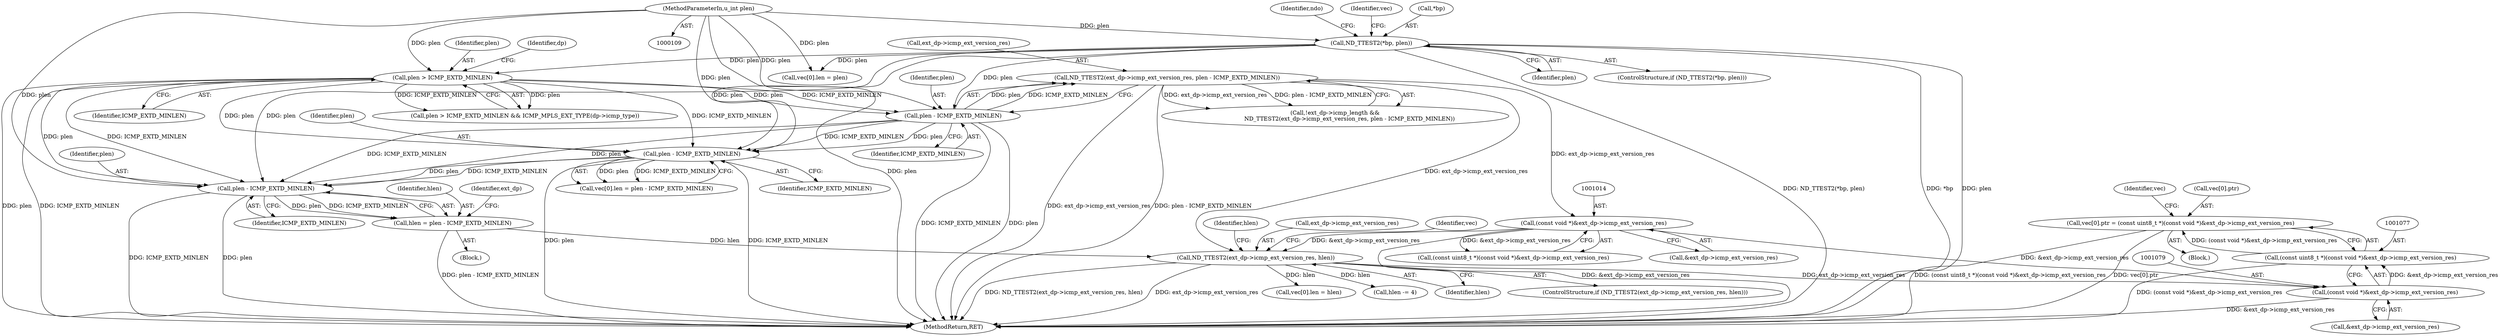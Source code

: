digraph "0_tcpdump_2b62d1dda41590db29368ec7ba5f4faf3464765a@array" {
"1001070" [label="(Call,vec[0].ptr = (const uint8_t *)(const void *)&ext_dp->icmp_ext_version_res)"];
"1001076" [label="(Call,(const uint8_t *)(const void *)&ext_dp->icmp_ext_version_res)"];
"1001078" [label="(Call,(const void *)&ext_dp->icmp_ext_version_res)"];
"1001013" [label="(Call,(const void *)&ext_dp->icmp_ext_version_res)"];
"1000997" [label="(Call,ND_TTEST2(ext_dp->icmp_ext_version_res, plen - ICMP_EXTD_MINLEN))"];
"1001001" [label="(Call,plen - ICMP_EXTD_MINLEN)"];
"1000880" [label="(Call,ND_TTEST2(*bp, plen))"];
"1000112" [label="(MethodParameterIn,u_int plen)"];
"1000980" [label="(Call,plen > ICMP_EXTD_MINLEN)"];
"1001064" [label="(Call,ND_TTEST2(ext_dp->icmp_ext_version_res, hlen))"];
"1001058" [label="(Call,hlen = plen - ICMP_EXTD_MINLEN)"];
"1001060" [label="(Call,plen - ICMP_EXTD_MINLEN)"];
"1001025" [label="(Call,plen - ICMP_EXTD_MINLEN)"];
"1001013" [label="(Call,(const void *)&ext_dp->icmp_ext_version_res)"];
"1000998" [label="(Call,ext_dp->icmp_ext_version_res)"];
"1001061" [label="(Identifier,plen)"];
"1001069" [label="(Block,)"];
"1001078" [label="(Call,(const void *)&ext_dp->icmp_ext_version_res)"];
"1001062" [label="(Identifier,ICMP_EXTD_MINLEN)"];
"1000981" [label="(Identifier,plen)"];
"1001084" [label="(Call,vec[0].len = hlen)"];
"1001109" [label="(Call,hlen -= 4)"];
"1001071" [label="(Call,vec[0].ptr)"];
"1001080" [label="(Call,&ext_dp->icmp_ext_version_res)"];
"1001073" [label="(Identifier,vec)"];
"1001026" [label="(Identifier,plen)"];
"1001110" [label="(Identifier,hlen)"];
"1000880" [label="(Call,ND_TTEST2(*bp, plen))"];
"1001066" [label="(Identifier,ext_dp)"];
"1001001" [label="(Call,plen - ICMP_EXTD_MINLEN)"];
"1000980" [label="(Call,plen > ICMP_EXTD_MINLEN)"];
"1000881" [label="(Call,*bp)"];
"1000987" [label="(Block,)"];
"1000883" [label="(Identifier,plen)"];
"1000997" [label="(Call,ND_TTEST2(ext_dp->icmp_ext_version_res, plen - ICMP_EXTD_MINLEN))"];
"1001065" [label="(Call,ext_dp->icmp_ext_version_res)"];
"1001015" [label="(Call,&ext_dp->icmp_ext_version_res)"];
"1001076" [label="(Call,(const uint8_t *)(const void *)&ext_dp->icmp_ext_version_res)"];
"1001087" [label="(Identifier,vec)"];
"1001068" [label="(Identifier,hlen)"];
"1001060" [label="(Call,plen - ICMP_EXTD_MINLEN)"];
"1000879" [label="(ControlStructure,if (ND_TTEST2(*bp, plen)))"];
"1000934" [label="(Identifier,ndo)"];
"1000985" [label="(Identifier,dp)"];
"1001002" [label="(Identifier,plen)"];
"1000112" [label="(MethodParameterIn,u_int plen)"];
"1001064" [label="(Call,ND_TTEST2(ext_dp->icmp_ext_version_res, hlen))"];
"1000896" [label="(Call,vec[0].len = plen)"];
"1000979" [label="(Call,plen > ICMP_EXTD_MINLEN && ICMP_MPLS_EXT_TYPE(dp->icmp_type))"];
"1001025" [label="(Call,plen - ICMP_EXTD_MINLEN)"];
"1001058" [label="(Call,hlen = plen - ICMP_EXTD_MINLEN)"];
"1001260" [label="(MethodReturn,RET)"];
"1000982" [label="(Identifier,ICMP_EXTD_MINLEN)"];
"1001059" [label="(Identifier,hlen)"];
"1001027" [label="(Identifier,ICMP_EXTD_MINLEN)"];
"1001019" [label="(Call,vec[0].len = plen - ICMP_EXTD_MINLEN)"];
"1001011" [label="(Call,(const uint8_t *)(const void *)&ext_dp->icmp_ext_version_res)"];
"1000992" [label="(Call,!ext_dp->icmp_length &&\n                ND_TTEST2(ext_dp->icmp_ext_version_res, plen - ICMP_EXTD_MINLEN))"];
"1001003" [label="(Identifier,ICMP_EXTD_MINLEN)"];
"1001070" [label="(Call,vec[0].ptr = (const uint8_t *)(const void *)&ext_dp->icmp_ext_version_res)"];
"1000888" [label="(Identifier,vec)"];
"1001063" [label="(ControlStructure,if (ND_TTEST2(ext_dp->icmp_ext_version_res, hlen)))"];
"1001070" -> "1001069"  [label="AST: "];
"1001070" -> "1001076"  [label="CFG: "];
"1001071" -> "1001070"  [label="AST: "];
"1001076" -> "1001070"  [label="AST: "];
"1001087" -> "1001070"  [label="CFG: "];
"1001070" -> "1001260"  [label="DDG: (const uint8_t *)(const void *)&ext_dp->icmp_ext_version_res"];
"1001070" -> "1001260"  [label="DDG: vec[0].ptr"];
"1001076" -> "1001070"  [label="DDG: (const void *)&ext_dp->icmp_ext_version_res"];
"1001076" -> "1001078"  [label="CFG: "];
"1001077" -> "1001076"  [label="AST: "];
"1001078" -> "1001076"  [label="AST: "];
"1001076" -> "1001260"  [label="DDG: (const void *)&ext_dp->icmp_ext_version_res"];
"1001078" -> "1001076"  [label="DDG: &ext_dp->icmp_ext_version_res"];
"1001078" -> "1001080"  [label="CFG: "];
"1001079" -> "1001078"  [label="AST: "];
"1001080" -> "1001078"  [label="AST: "];
"1001078" -> "1001260"  [label="DDG: &ext_dp->icmp_ext_version_res"];
"1001013" -> "1001078"  [label="DDG: &ext_dp->icmp_ext_version_res"];
"1001064" -> "1001078"  [label="DDG: ext_dp->icmp_ext_version_res"];
"1001013" -> "1001011"  [label="AST: "];
"1001013" -> "1001015"  [label="CFG: "];
"1001014" -> "1001013"  [label="AST: "];
"1001015" -> "1001013"  [label="AST: "];
"1001011" -> "1001013"  [label="CFG: "];
"1001013" -> "1001260"  [label="DDG: &ext_dp->icmp_ext_version_res"];
"1001013" -> "1001011"  [label="DDG: &ext_dp->icmp_ext_version_res"];
"1000997" -> "1001013"  [label="DDG: ext_dp->icmp_ext_version_res"];
"1001013" -> "1001064"  [label="DDG: &ext_dp->icmp_ext_version_res"];
"1000997" -> "1000992"  [label="AST: "];
"1000997" -> "1001001"  [label="CFG: "];
"1000998" -> "1000997"  [label="AST: "];
"1001001" -> "1000997"  [label="AST: "];
"1000992" -> "1000997"  [label="CFG: "];
"1000997" -> "1001260"  [label="DDG: ext_dp->icmp_ext_version_res"];
"1000997" -> "1001260"  [label="DDG: plen - ICMP_EXTD_MINLEN"];
"1000997" -> "1000992"  [label="DDG: ext_dp->icmp_ext_version_res"];
"1000997" -> "1000992"  [label="DDG: plen - ICMP_EXTD_MINLEN"];
"1001001" -> "1000997"  [label="DDG: plen"];
"1001001" -> "1000997"  [label="DDG: ICMP_EXTD_MINLEN"];
"1000997" -> "1001064"  [label="DDG: ext_dp->icmp_ext_version_res"];
"1001001" -> "1001003"  [label="CFG: "];
"1001002" -> "1001001"  [label="AST: "];
"1001003" -> "1001001"  [label="AST: "];
"1001001" -> "1001260"  [label="DDG: ICMP_EXTD_MINLEN"];
"1001001" -> "1001260"  [label="DDG: plen"];
"1000880" -> "1001001"  [label="DDG: plen"];
"1000980" -> "1001001"  [label="DDG: plen"];
"1000980" -> "1001001"  [label="DDG: ICMP_EXTD_MINLEN"];
"1000112" -> "1001001"  [label="DDG: plen"];
"1001001" -> "1001025"  [label="DDG: plen"];
"1001001" -> "1001025"  [label="DDG: ICMP_EXTD_MINLEN"];
"1001001" -> "1001060"  [label="DDG: plen"];
"1001001" -> "1001060"  [label="DDG: ICMP_EXTD_MINLEN"];
"1000880" -> "1000879"  [label="AST: "];
"1000880" -> "1000883"  [label="CFG: "];
"1000881" -> "1000880"  [label="AST: "];
"1000883" -> "1000880"  [label="AST: "];
"1000888" -> "1000880"  [label="CFG: "];
"1000934" -> "1000880"  [label="CFG: "];
"1000880" -> "1001260"  [label="DDG: *bp"];
"1000880" -> "1001260"  [label="DDG: plen"];
"1000880" -> "1001260"  [label="DDG: ND_TTEST2(*bp, plen)"];
"1000112" -> "1000880"  [label="DDG: plen"];
"1000880" -> "1000896"  [label="DDG: plen"];
"1000880" -> "1000980"  [label="DDG: plen"];
"1000880" -> "1001025"  [label="DDG: plen"];
"1000880" -> "1001060"  [label="DDG: plen"];
"1000112" -> "1000109"  [label="AST: "];
"1000112" -> "1001260"  [label="DDG: plen"];
"1000112" -> "1000896"  [label="DDG: plen"];
"1000112" -> "1000980"  [label="DDG: plen"];
"1000112" -> "1001025"  [label="DDG: plen"];
"1000112" -> "1001060"  [label="DDG: plen"];
"1000980" -> "1000979"  [label="AST: "];
"1000980" -> "1000982"  [label="CFG: "];
"1000981" -> "1000980"  [label="AST: "];
"1000982" -> "1000980"  [label="AST: "];
"1000985" -> "1000980"  [label="CFG: "];
"1000979" -> "1000980"  [label="CFG: "];
"1000980" -> "1001260"  [label="DDG: plen"];
"1000980" -> "1001260"  [label="DDG: ICMP_EXTD_MINLEN"];
"1000980" -> "1000979"  [label="DDG: plen"];
"1000980" -> "1000979"  [label="DDG: ICMP_EXTD_MINLEN"];
"1000980" -> "1001025"  [label="DDG: plen"];
"1000980" -> "1001025"  [label="DDG: ICMP_EXTD_MINLEN"];
"1000980" -> "1001060"  [label="DDG: plen"];
"1000980" -> "1001060"  [label="DDG: ICMP_EXTD_MINLEN"];
"1001064" -> "1001063"  [label="AST: "];
"1001064" -> "1001068"  [label="CFG: "];
"1001065" -> "1001064"  [label="AST: "];
"1001068" -> "1001064"  [label="AST: "];
"1001073" -> "1001064"  [label="CFG: "];
"1001110" -> "1001064"  [label="CFG: "];
"1001064" -> "1001260"  [label="DDG: ND_TTEST2(ext_dp->icmp_ext_version_res, hlen)"];
"1001064" -> "1001260"  [label="DDG: ext_dp->icmp_ext_version_res"];
"1001058" -> "1001064"  [label="DDG: hlen"];
"1001064" -> "1001084"  [label="DDG: hlen"];
"1001064" -> "1001109"  [label="DDG: hlen"];
"1001058" -> "1000987"  [label="AST: "];
"1001058" -> "1001060"  [label="CFG: "];
"1001059" -> "1001058"  [label="AST: "];
"1001060" -> "1001058"  [label="AST: "];
"1001066" -> "1001058"  [label="CFG: "];
"1001058" -> "1001260"  [label="DDG: plen - ICMP_EXTD_MINLEN"];
"1001060" -> "1001058"  [label="DDG: plen"];
"1001060" -> "1001058"  [label="DDG: ICMP_EXTD_MINLEN"];
"1001060" -> "1001062"  [label="CFG: "];
"1001061" -> "1001060"  [label="AST: "];
"1001062" -> "1001060"  [label="AST: "];
"1001060" -> "1001260"  [label="DDG: ICMP_EXTD_MINLEN"];
"1001060" -> "1001260"  [label="DDG: plen"];
"1001025" -> "1001060"  [label="DDG: plen"];
"1001025" -> "1001060"  [label="DDG: ICMP_EXTD_MINLEN"];
"1001025" -> "1001019"  [label="AST: "];
"1001025" -> "1001027"  [label="CFG: "];
"1001026" -> "1001025"  [label="AST: "];
"1001027" -> "1001025"  [label="AST: "];
"1001019" -> "1001025"  [label="CFG: "];
"1001025" -> "1001260"  [label="DDG: plen"];
"1001025" -> "1001260"  [label="DDG: ICMP_EXTD_MINLEN"];
"1001025" -> "1001019"  [label="DDG: plen"];
"1001025" -> "1001019"  [label="DDG: ICMP_EXTD_MINLEN"];
}
